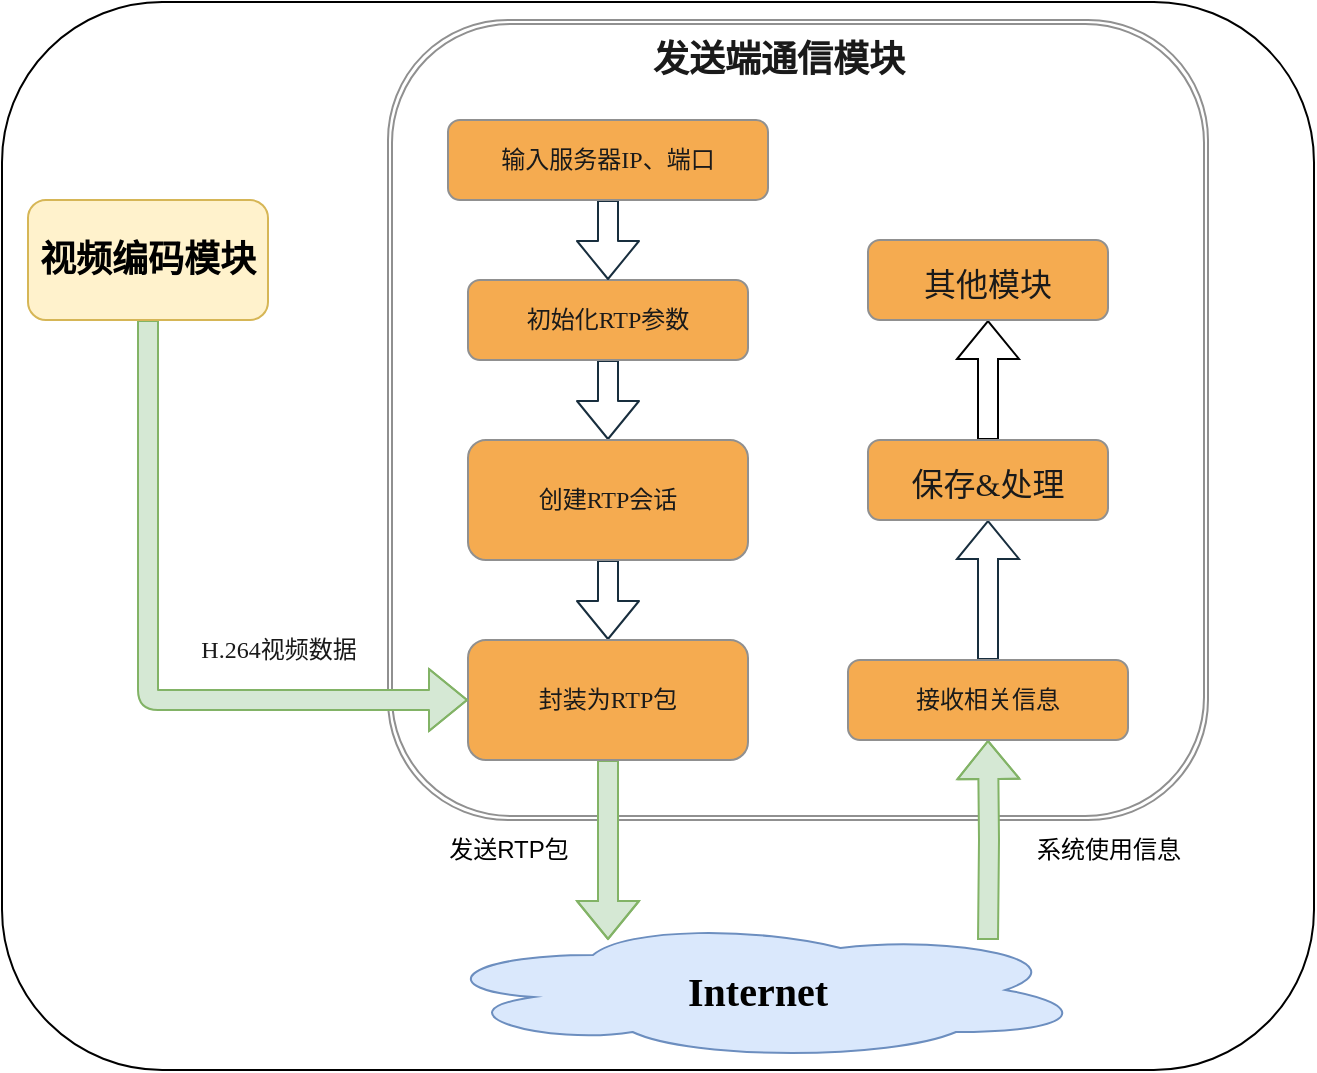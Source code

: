 <mxfile version="21.3.2" type="github">
  <diagram name="第 1 页" id="5-qiBzwe0noC_fsVUQBr">
    <mxGraphModel dx="652" dy="554" grid="0" gridSize="10" guides="1" tooltips="1" connect="1" arrows="1" fold="1" page="0" pageScale="1" pageWidth="827" pageHeight="1169" math="0" shadow="0">
      <root>
        <mxCell id="0" />
        <mxCell id="1" parent="0" />
        <mxCell id="p3Ov0_laud73-zraFtZD-1" value="" style="shape=ext;double=1;rounded=1;whiteSpace=wrap;html=1;fillColor=none;fontFamily=Times New Roman;labelBackgroundColor=none;strokeColor=#909090;fontColor=#1A1A1A;" vertex="1" parent="1">
          <mxGeometry x="80" y="50" width="410" height="400" as="geometry" />
        </mxCell>
        <mxCell id="p3Ov0_laud73-zraFtZD-9" value="" style="edgeStyle=orthogonalEdgeStyle;rounded=1;orthogonalLoop=1;jettySize=auto;html=1;shape=flexArrow;fontFamily=Times New Roman;labelBackgroundColor=none;strokeColor=#182E3E;fontColor=default;" edge="1" parent="1" source="p3Ov0_laud73-zraFtZD-2" target="p3Ov0_laud73-zraFtZD-3">
          <mxGeometry relative="1" as="geometry" />
        </mxCell>
        <mxCell id="p3Ov0_laud73-zraFtZD-2" value="初始化RTP参数" style="rounded=1;whiteSpace=wrap;html=1;fontFamily=Times New Roman;labelBackgroundColor=none;fillColor=#F5AB50;strokeColor=#909090;fontColor=#1A1A1A;" vertex="1" parent="1">
          <mxGeometry x="120" y="180" width="140" height="40" as="geometry" />
        </mxCell>
        <mxCell id="p3Ov0_laud73-zraFtZD-11" value="" style="edgeStyle=orthogonalEdgeStyle;rounded=1;orthogonalLoop=1;jettySize=auto;html=1;shape=flexArrow;fontFamily=Times New Roman;labelBackgroundColor=none;strokeColor=#182E3E;fontColor=default;" edge="1" parent="1" source="p3Ov0_laud73-zraFtZD-3" target="p3Ov0_laud73-zraFtZD-5">
          <mxGeometry relative="1" as="geometry" />
        </mxCell>
        <mxCell id="p3Ov0_laud73-zraFtZD-3" value="创建RTP会话" style="rounded=1;whiteSpace=wrap;html=1;fontFamily=Times New Roman;labelBackgroundColor=none;fillColor=#F5AB50;strokeColor=#909090;fontColor=#1A1A1A;" vertex="1" parent="1">
          <mxGeometry x="120" y="260" width="140" height="60" as="geometry" />
        </mxCell>
        <mxCell id="p3Ov0_laud73-zraFtZD-8" value="" style="edgeStyle=orthogonalEdgeStyle;rounded=1;orthogonalLoop=1;jettySize=auto;html=1;entryX=0.5;entryY=0;entryDx=0;entryDy=0;shape=flexArrow;fontFamily=Times New Roman;labelBackgroundColor=none;strokeColor=#182E3E;fontColor=default;" edge="1" parent="1" source="p3Ov0_laud73-zraFtZD-4" target="p3Ov0_laud73-zraFtZD-2">
          <mxGeometry relative="1" as="geometry" />
        </mxCell>
        <mxCell id="p3Ov0_laud73-zraFtZD-4" value="输入服务器IP、端口" style="rounded=1;whiteSpace=wrap;html=1;fontFamily=Times New Roman;labelBackgroundColor=none;fillColor=#F5AB50;strokeColor=#909090;fontColor=#1A1A1A;" vertex="1" parent="1">
          <mxGeometry x="110" y="100" width="160" height="40" as="geometry" />
        </mxCell>
        <mxCell id="p3Ov0_laud73-zraFtZD-20" value="" style="edgeStyle=orthogonalEdgeStyle;rounded=0;hachureGap=4;orthogonalLoop=1;jettySize=auto;html=1;strokeColor=#82b366;fontFamily=Architects Daughter;fontSource=https%3A%2F%2Ffonts.googleapis.com%2Fcss%3Ffamily%3DArchitects%2BDaughter;fontSize=16;fontColor=#1A1A1A;shape=flexArrow;fillColor=#d5e8d4;" edge="1" parent="1" source="p3Ov0_laud73-zraFtZD-5">
          <mxGeometry relative="1" as="geometry">
            <mxPoint x="190" y="510" as="targetPoint" />
          </mxGeometry>
        </mxCell>
        <mxCell id="p3Ov0_laud73-zraFtZD-5" value="封装为RTP包" style="rounded=1;whiteSpace=wrap;html=1;fontFamily=Times New Roman;labelBackgroundColor=none;fillColor=#F5AB50;strokeColor=#909090;fontColor=#1A1A1A;" vertex="1" parent="1">
          <mxGeometry x="120" y="360" width="140" height="60" as="geometry" />
        </mxCell>
        <mxCell id="p3Ov0_laud73-zraFtZD-12" value="" style="edgeStyle=orthogonalEdgeStyle;rounded=1;orthogonalLoop=1;jettySize=auto;html=1;shape=flexArrow;fontFamily=Times New Roman;labelBackgroundColor=none;strokeColor=#82b366;fontColor=default;fillColor=#d5e8d4;" edge="1" parent="1" source="p3Ov0_laud73-zraFtZD-6" target="p3Ov0_laud73-zraFtZD-5">
          <mxGeometry relative="1" as="geometry">
            <Array as="points">
              <mxPoint x="-40" y="390" />
            </Array>
          </mxGeometry>
        </mxCell>
        <mxCell id="p3Ov0_laud73-zraFtZD-6" value="&lt;font style=&quot;font-size: 18px;&quot;&gt;&lt;b&gt;视频编码模块&lt;/b&gt;&lt;/font&gt;" style="rounded=1;whiteSpace=wrap;html=1;fontFamily=Times New Roman;labelBackgroundColor=none;fillColor=#fff2cc;strokeColor=#d6b656;" vertex="1" parent="1">
          <mxGeometry x="-100" y="140" width="120" height="60" as="geometry" />
        </mxCell>
        <mxCell id="p3Ov0_laud73-zraFtZD-7" value="&lt;h2&gt;&lt;b&gt;&lt;font style=&quot;font-size: 18px;&quot;&gt;发送端通信模块&lt;/font&gt;&lt;/b&gt;&lt;/h2&gt;" style="text;html=1;align=center;verticalAlign=middle;resizable=0;points=[];autosize=1;strokeColor=none;fillColor=none;fontFamily=Times New Roman;rounded=1;labelBackgroundColor=none;fontColor=#1A1A1A;" vertex="1" parent="1">
          <mxGeometry x="200" y="40" width="150" height="60" as="geometry" />
        </mxCell>
        <mxCell id="p3Ov0_laud73-zraFtZD-13" value="H.264视频数据" style="text;html=1;align=center;verticalAlign=middle;resizable=0;points=[];autosize=1;strokeColor=none;fillColor=none;fontFamily=Times New Roman;rounded=1;labelBackgroundColor=none;fontColor=#1A1A1A;" vertex="1" parent="1">
          <mxGeometry x="-40" y="350" width="130" height="30" as="geometry" />
        </mxCell>
        <mxCell id="p3Ov0_laud73-zraFtZD-21" value="" style="edgeStyle=orthogonalEdgeStyle;rounded=0;hachureGap=4;orthogonalLoop=1;jettySize=auto;html=1;strokeColor=#82b366;fontFamily=Architects Daughter;fontSource=https%3A%2F%2Ffonts.googleapis.com%2Fcss%3Ffamily%3DArchitects%2BDaughter;fontSize=16;fontColor=#1A1A1A;entryX=0.5;entryY=1;entryDx=0;entryDy=0;shape=flexArrow;fillColor=#d5e8d4;" edge="1" parent="1" target="p3Ov0_laud73-zraFtZD-16">
          <mxGeometry relative="1" as="geometry">
            <mxPoint x="380" y="510" as="sourcePoint" />
          </mxGeometry>
        </mxCell>
        <mxCell id="p3Ov0_laud73-zraFtZD-14" value="&lt;b&gt;Internet&lt;/b&gt;" style="ellipse;shape=cloud;whiteSpace=wrap;html=1;fontFamily=Times New Roman;fillColor=#dae8fc;strokeColor=#6c8ebf;rounded=1;labelBackgroundColor=none;hachureGap=4;fontSource=https%3A%2F%2Ffonts.googleapis.com%2Fcss%3Ffamily%3DArchitects%2BDaughter;fontSize=20;" vertex="1" parent="1">
          <mxGeometry x="100" y="500" width="330" height="70" as="geometry" />
        </mxCell>
        <mxCell id="p3Ov0_laud73-zraFtZD-18" value="" style="edgeStyle=orthogonalEdgeStyle;rounded=0;hachureGap=4;orthogonalLoop=1;jettySize=auto;html=1;strokeColor=#182E3E;fontFamily=Architects Daughter;fontSource=https%3A%2F%2Ffonts.googleapis.com%2Fcss%3Ffamily%3DArchitects%2BDaughter;fontSize=16;fontColor=#1A1A1A;shape=flexArrow;" edge="1" parent="1" source="p3Ov0_laud73-zraFtZD-16" target="p3Ov0_laud73-zraFtZD-17">
          <mxGeometry relative="1" as="geometry" />
        </mxCell>
        <mxCell id="p3Ov0_laud73-zraFtZD-16" value="接收相关信息" style="rounded=1;whiteSpace=wrap;html=1;fontFamily=Times New Roman;labelBackgroundColor=none;fillColor=#F5AB50;strokeColor=#909090;fontColor=#1A1A1A;" vertex="1" parent="1">
          <mxGeometry x="310" y="370" width="140" height="40" as="geometry" />
        </mxCell>
        <mxCell id="p3Ov0_laud73-zraFtZD-26" value="" style="edgeStyle=orthogonalEdgeStyle;rounded=0;orthogonalLoop=1;jettySize=auto;html=1;shape=flexArrow;" edge="1" parent="1" source="p3Ov0_laud73-zraFtZD-17" target="p3Ov0_laud73-zraFtZD-25">
          <mxGeometry relative="1" as="geometry" />
        </mxCell>
        <mxCell id="p3Ov0_laud73-zraFtZD-17" value="&lt;font style=&quot;font-size: 16px;&quot;&gt;保存&amp;amp;处理&lt;/font&gt;" style="whiteSpace=wrap;html=1;fontFamily=Times New Roman;fillColor=#F5AB50;strokeColor=#909090;fontColor=#1A1A1A;rounded=1;labelBackgroundColor=none;hachureGap=4;fontSource=https%3A%2F%2Ffonts.googleapis.com%2Fcss%3Ffamily%3DArchitects%2BDaughter;fontSize=20;" vertex="1" parent="1">
          <mxGeometry x="320" y="260" width="120" height="40" as="geometry" />
        </mxCell>
        <mxCell id="p3Ov0_laud73-zraFtZD-23" value="系统使用信息" style="text;html=1;align=center;verticalAlign=middle;resizable=0;points=[];autosize=1;strokeColor=none;fillColor=none;" vertex="1" parent="1">
          <mxGeometry x="380" y="450" width="120" height="30" as="geometry" />
        </mxCell>
        <mxCell id="p3Ov0_laud73-zraFtZD-24" value="发送RTP包" style="text;html=1;align=center;verticalAlign=middle;resizable=0;points=[];autosize=1;strokeColor=none;fillColor=none;" vertex="1" parent="1">
          <mxGeometry x="90" y="450" width="100" height="30" as="geometry" />
        </mxCell>
        <mxCell id="p3Ov0_laud73-zraFtZD-25" value="&lt;span style=&quot;font-size: 16px;&quot;&gt;其他模块&lt;/span&gt;" style="whiteSpace=wrap;html=1;fontFamily=Times New Roman;fillColor=#F5AB50;strokeColor=#909090;fontColor=#1A1A1A;rounded=1;labelBackgroundColor=none;hachureGap=4;fontSource=https%3A%2F%2Ffonts.googleapis.com%2Fcss%3Ffamily%3DArchitects%2BDaughter;fontSize=20;" vertex="1" parent="1">
          <mxGeometry x="320" y="160" width="120" height="40" as="geometry" />
        </mxCell>
        <mxCell id="p3Ov0_laud73-zraFtZD-27" value="" style="rounded=1;whiteSpace=wrap;html=1;fillColor=none;" vertex="1" parent="1">
          <mxGeometry x="-113" y="41" width="656" height="534" as="geometry" />
        </mxCell>
      </root>
    </mxGraphModel>
  </diagram>
</mxfile>
